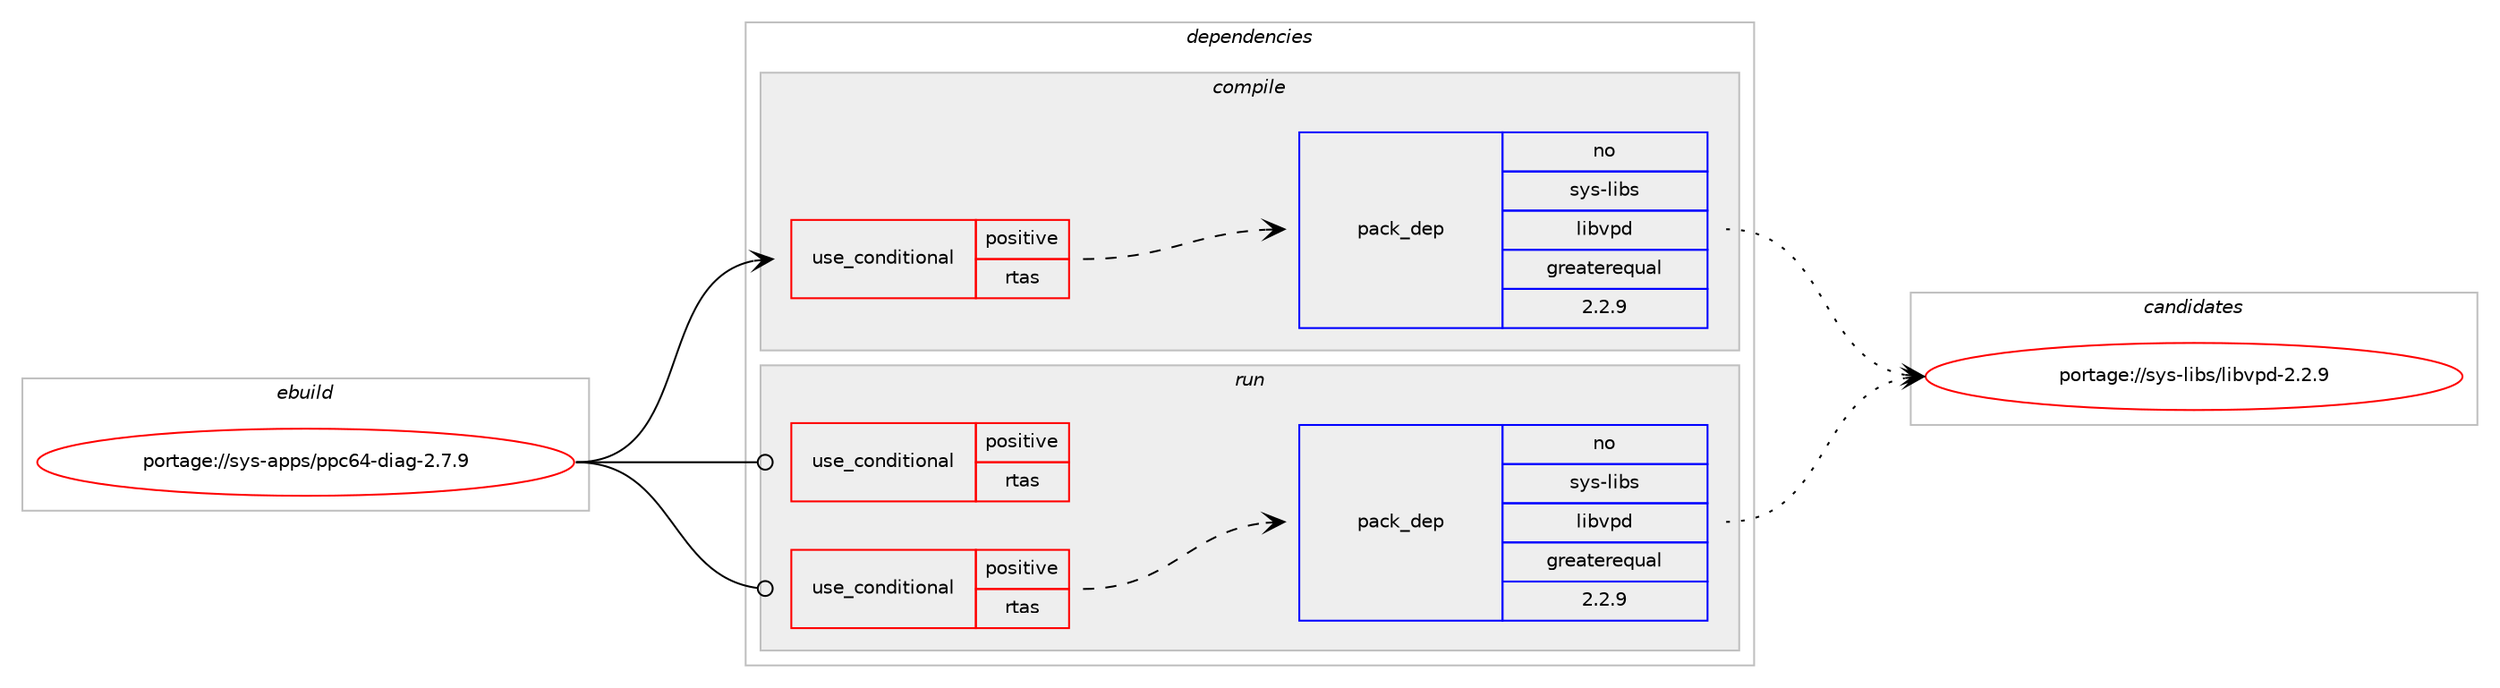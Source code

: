 digraph prolog {

# *************
# Graph options
# *************

newrank=true;
concentrate=true;
compound=true;
graph [rankdir=LR,fontname=Helvetica,fontsize=10,ranksep=1.5];#, ranksep=2.5, nodesep=0.2];
edge  [arrowhead=vee];
node  [fontname=Helvetica,fontsize=10];

# **********
# The ebuild
# **********

subgraph cluster_leftcol {
color=gray;
rank=same;
label=<<i>ebuild</i>>;
id [label="portage://sys-apps/ppc64-diag-2.7.9", color=red, width=4, href="../sys-apps/ppc64-diag-2.7.9.svg"];
}

# ****************
# The dependencies
# ****************

subgraph cluster_midcol {
color=gray;
label=<<i>dependencies</i>>;
subgraph cluster_compile {
fillcolor="#eeeeee";
style=filled;
label=<<i>compile</i>>;
subgraph cond13217 {
dependency19511 [label=<<TABLE BORDER="0" CELLBORDER="1" CELLSPACING="0" CELLPADDING="4"><TR><TD ROWSPAN="3" CELLPADDING="10">use_conditional</TD></TR><TR><TD>positive</TD></TR><TR><TD>rtas</TD></TR></TABLE>>, shape=none, color=red];
# *** BEGIN UNKNOWN DEPENDENCY TYPE (TODO) ***
# dependency19511 -> package_dependency(portage://sys-apps/ppc64-diag-2.7.9,install,no,sys-libs,ncurses,none,[,,],[slot(0),equal],[])
# *** END UNKNOWN DEPENDENCY TYPE (TODO) ***

# *** BEGIN UNKNOWN DEPENDENCY TYPE (TODO) ***
# dependency19511 -> package_dependency(portage://sys-apps/ppc64-diag-2.7.9,install,no,sys-libs,librtas,none,[,,],[],[])
# *** END UNKNOWN DEPENDENCY TYPE (TODO) ***

# *** BEGIN UNKNOWN DEPENDENCY TYPE (TODO) ***
# dependency19511 -> package_dependency(portage://sys-apps/ppc64-diag-2.7.9,install,no,sys-libs,libservicelog,none,[,,],[],[])
# *** END UNKNOWN DEPENDENCY TYPE (TODO) ***

subgraph pack6102 {
dependency19512 [label=<<TABLE BORDER="0" CELLBORDER="1" CELLSPACING="0" CELLPADDING="4" WIDTH="220"><TR><TD ROWSPAN="6" CELLPADDING="30">pack_dep</TD></TR><TR><TD WIDTH="110">no</TD></TR><TR><TD>sys-libs</TD></TR><TR><TD>libvpd</TD></TR><TR><TD>greaterequal</TD></TR><TR><TD>2.2.9</TD></TR></TABLE>>, shape=none, color=blue];
}
dependency19511:e -> dependency19512:w [weight=20,style="dashed",arrowhead="vee"];
}
id:e -> dependency19511:w [weight=20,style="solid",arrowhead="vee"];
# *** BEGIN UNKNOWN DEPENDENCY TYPE (TODO) ***
# id -> package_dependency(portage://sys-apps/ppc64-diag-2.7.9,install,no,virtual,libudev,none,[,,],any_same_slot,[])
# *** END UNKNOWN DEPENDENCY TYPE (TODO) ***

}
subgraph cluster_compileandrun {
fillcolor="#eeeeee";
style=filled;
label=<<i>compile and run</i>>;
}
subgraph cluster_run {
fillcolor="#eeeeee";
style=filled;
label=<<i>run</i>>;
subgraph cond13218 {
dependency19513 [label=<<TABLE BORDER="0" CELLBORDER="1" CELLSPACING="0" CELLPADDING="4"><TR><TD ROWSPAN="3" CELLPADDING="10">use_conditional</TD></TR><TR><TD>positive</TD></TR><TR><TD>rtas</TD></TR></TABLE>>, shape=none, color=red];
# *** BEGIN UNKNOWN DEPENDENCY TYPE (TODO) ***
# dependency19513 -> package_dependency(portage://sys-apps/ppc64-diag-2.7.9,run,no,sys-apps,servicelog,none,[,,],[],[])
# *** END UNKNOWN DEPENDENCY TYPE (TODO) ***

}
id:e -> dependency19513:w [weight=20,style="solid",arrowhead="odot"];
subgraph cond13219 {
dependency19514 [label=<<TABLE BORDER="0" CELLBORDER="1" CELLSPACING="0" CELLPADDING="4"><TR><TD ROWSPAN="3" CELLPADDING="10">use_conditional</TD></TR><TR><TD>positive</TD></TR><TR><TD>rtas</TD></TR></TABLE>>, shape=none, color=red];
# *** BEGIN UNKNOWN DEPENDENCY TYPE (TODO) ***
# dependency19514 -> package_dependency(portage://sys-apps/ppc64-diag-2.7.9,run,no,sys-libs,ncurses,none,[,,],[slot(0),equal],[])
# *** END UNKNOWN DEPENDENCY TYPE (TODO) ***

# *** BEGIN UNKNOWN DEPENDENCY TYPE (TODO) ***
# dependency19514 -> package_dependency(portage://sys-apps/ppc64-diag-2.7.9,run,no,sys-libs,librtas,none,[,,],[],[])
# *** END UNKNOWN DEPENDENCY TYPE (TODO) ***

# *** BEGIN UNKNOWN DEPENDENCY TYPE (TODO) ***
# dependency19514 -> package_dependency(portage://sys-apps/ppc64-diag-2.7.9,run,no,sys-libs,libservicelog,none,[,,],[],[])
# *** END UNKNOWN DEPENDENCY TYPE (TODO) ***

subgraph pack6103 {
dependency19515 [label=<<TABLE BORDER="0" CELLBORDER="1" CELLSPACING="0" CELLPADDING="4" WIDTH="220"><TR><TD ROWSPAN="6" CELLPADDING="30">pack_dep</TD></TR><TR><TD WIDTH="110">no</TD></TR><TR><TD>sys-libs</TD></TR><TR><TD>libvpd</TD></TR><TR><TD>greaterequal</TD></TR><TR><TD>2.2.9</TD></TR></TABLE>>, shape=none, color=blue];
}
dependency19514:e -> dependency19515:w [weight=20,style="dashed",arrowhead="vee"];
}
id:e -> dependency19514:w [weight=20,style="solid",arrowhead="odot"];
# *** BEGIN UNKNOWN DEPENDENCY TYPE (TODO) ***
# id -> package_dependency(portage://sys-apps/ppc64-diag-2.7.9,run,no,dev-lang,perl,none,[,,],[],[])
# *** END UNKNOWN DEPENDENCY TYPE (TODO) ***

# *** BEGIN UNKNOWN DEPENDENCY TYPE (TODO) ***
# id -> package_dependency(portage://sys-apps/ppc64-diag-2.7.9,run,no,virtual,libudev,none,[,,],any_same_slot,[])
# *** END UNKNOWN DEPENDENCY TYPE (TODO) ***

}
}

# **************
# The candidates
# **************

subgraph cluster_choices {
rank=same;
color=gray;
label=<<i>candidates</i>>;

subgraph choice6102 {
color=black;
nodesep=1;
choice11512111545108105981154710810598118112100455046504657 [label="portage://sys-libs/libvpd-2.2.9", color=red, width=4,href="../sys-libs/libvpd-2.2.9.svg"];
dependency19512:e -> choice11512111545108105981154710810598118112100455046504657:w [style=dotted,weight="100"];
}
subgraph choice6103 {
color=black;
nodesep=1;
choice11512111545108105981154710810598118112100455046504657 [label="portage://sys-libs/libvpd-2.2.9", color=red, width=4,href="../sys-libs/libvpd-2.2.9.svg"];
dependency19515:e -> choice11512111545108105981154710810598118112100455046504657:w [style=dotted,weight="100"];
}
}

}
